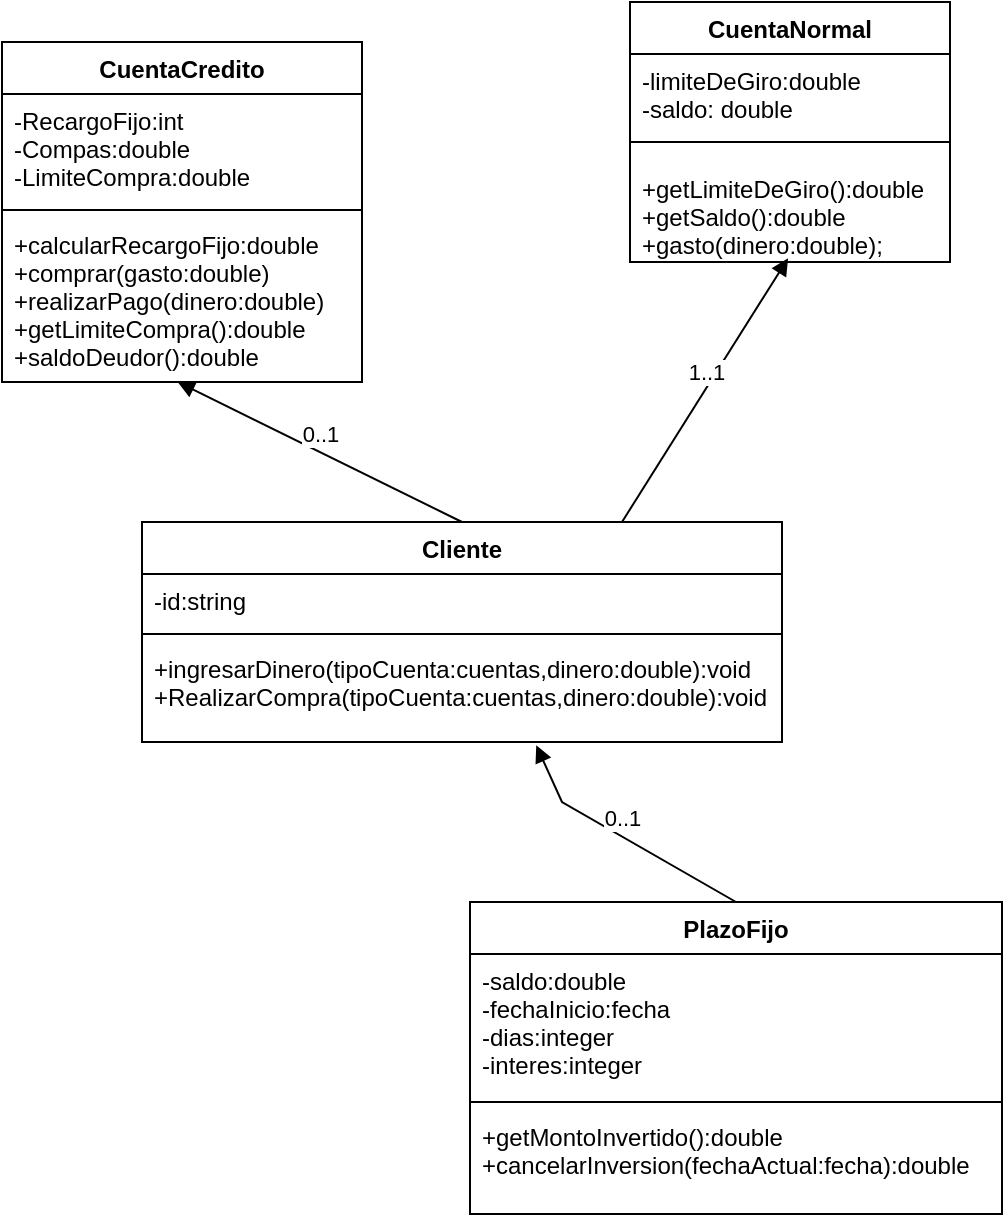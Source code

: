 <mxfile version="20.3.0" type="device"><diagram id="mG5I_5NBAEdhWIWn509f" name="Página-1"><mxGraphModel dx="1214" dy="1651" grid="1" gridSize="10" guides="1" tooltips="1" connect="1" arrows="1" fold="1" page="1" pageScale="1" pageWidth="827" pageHeight="1169" math="0" shadow="0"><root><mxCell id="0"/><mxCell id="1" parent="0"/><mxCell id="leSOSMZdZCsLba5Jt4Ol-1" value="CuentaCredito" style="swimlane;fontStyle=1;align=center;verticalAlign=top;childLayout=stackLayout;horizontal=1;startSize=26;horizontalStack=0;resizeParent=1;resizeParentMax=0;resizeLast=0;collapsible=1;marginBottom=0;" vertex="1" parent="1"><mxGeometry x="20" y="-40" width="180" height="170" as="geometry"/></mxCell><mxCell id="leSOSMZdZCsLba5Jt4Ol-2" value="-RecargoFijo:int&#10;-Compas:double&#10;-LimiteCompra:double" style="text;strokeColor=none;fillColor=none;align=left;verticalAlign=top;spacingLeft=4;spacingRight=4;overflow=hidden;rotatable=0;points=[[0,0.5],[1,0.5]];portConstraint=eastwest;" vertex="1" parent="leSOSMZdZCsLba5Jt4Ol-1"><mxGeometry y="26" width="180" height="54" as="geometry"/></mxCell><mxCell id="leSOSMZdZCsLba5Jt4Ol-3" value="" style="line;strokeWidth=1;fillColor=none;align=left;verticalAlign=middle;spacingTop=-1;spacingLeft=3;spacingRight=3;rotatable=0;labelPosition=right;points=[];portConstraint=eastwest;strokeColor=inherit;" vertex="1" parent="leSOSMZdZCsLba5Jt4Ol-1"><mxGeometry y="80" width="180" height="8" as="geometry"/></mxCell><mxCell id="leSOSMZdZCsLba5Jt4Ol-4" value="+calcularRecargoFijo:double&#10;+comprar(gasto:double)&#10;+realizarPago(dinero:double)&#10;+getLimiteCompra():double&#10;+saldoDeudor():double" style="text;strokeColor=none;fillColor=none;align=left;verticalAlign=top;spacingLeft=4;spacingRight=4;overflow=hidden;rotatable=0;points=[[0,0.5],[1,0.5]];portConstraint=eastwest;" vertex="1" parent="leSOSMZdZCsLba5Jt4Ol-1"><mxGeometry y="88" width="180" height="82" as="geometry"/></mxCell><mxCell id="leSOSMZdZCsLba5Jt4Ol-5" value="CuentaNormal" style="swimlane;fontStyle=1;align=center;verticalAlign=top;childLayout=stackLayout;horizontal=1;startSize=26;horizontalStack=0;resizeParent=1;resizeParentMax=0;resizeLast=0;collapsible=1;marginBottom=0;" vertex="1" parent="1"><mxGeometry x="334" y="-60" width="160" height="130" as="geometry"/></mxCell><mxCell id="leSOSMZdZCsLba5Jt4Ol-6" value="-limiteDeGiro:double&#10;-saldo: double" style="text;strokeColor=none;fillColor=none;align=left;verticalAlign=top;spacingLeft=4;spacingRight=4;overflow=hidden;rotatable=0;points=[[0,0.5],[1,0.5]];portConstraint=eastwest;" vertex="1" parent="leSOSMZdZCsLba5Jt4Ol-5"><mxGeometry y="26" width="160" height="34" as="geometry"/></mxCell><mxCell id="leSOSMZdZCsLba5Jt4Ol-7" value="" style="line;strokeWidth=1;fillColor=none;align=left;verticalAlign=middle;spacingTop=-1;spacingLeft=3;spacingRight=3;rotatable=0;labelPosition=right;points=[];portConstraint=eastwest;strokeColor=inherit;" vertex="1" parent="leSOSMZdZCsLba5Jt4Ol-5"><mxGeometry y="60" width="160" height="20" as="geometry"/></mxCell><mxCell id="leSOSMZdZCsLba5Jt4Ol-8" value="+getLimiteDeGiro():double&#10;+getSaldo():double&#10;+gasto(dinero:double);" style="text;strokeColor=none;fillColor=none;align=left;verticalAlign=top;spacingLeft=4;spacingRight=4;overflow=hidden;rotatable=0;points=[[0,0.5],[1,0.5]];portConstraint=eastwest;" vertex="1" parent="leSOSMZdZCsLba5Jt4Ol-5"><mxGeometry y="80" width="160" height="50" as="geometry"/></mxCell><mxCell id="leSOSMZdZCsLba5Jt4Ol-9" value="Cliente" style="swimlane;fontStyle=1;align=center;verticalAlign=top;childLayout=stackLayout;horizontal=1;startSize=26;horizontalStack=0;resizeParent=1;resizeParentMax=0;resizeLast=0;collapsible=1;marginBottom=0;" vertex="1" parent="1"><mxGeometry x="90" y="200" width="320" height="110" as="geometry"/></mxCell><mxCell id="leSOSMZdZCsLba5Jt4Ol-10" value="-id:string" style="text;strokeColor=none;fillColor=none;align=left;verticalAlign=top;spacingLeft=4;spacingRight=4;overflow=hidden;rotatable=0;points=[[0,0.5],[1,0.5]];portConstraint=eastwest;" vertex="1" parent="leSOSMZdZCsLba5Jt4Ol-9"><mxGeometry y="26" width="320" height="26" as="geometry"/></mxCell><mxCell id="leSOSMZdZCsLba5Jt4Ol-11" value="" style="line;strokeWidth=1;fillColor=none;align=left;verticalAlign=middle;spacingTop=-1;spacingLeft=3;spacingRight=3;rotatable=0;labelPosition=right;points=[];portConstraint=eastwest;strokeColor=inherit;" vertex="1" parent="leSOSMZdZCsLba5Jt4Ol-9"><mxGeometry y="52" width="320" height="8" as="geometry"/></mxCell><mxCell id="leSOSMZdZCsLba5Jt4Ol-12" value="+ingresarDinero(tipoCuenta:cuentas,dinero:double):void&#10;+RealizarCompra(tipoCuenta:cuentas,dinero:double):void" style="text;strokeColor=none;fillColor=none;align=left;verticalAlign=top;spacingLeft=4;spacingRight=4;overflow=hidden;rotatable=0;points=[[0,0.5],[1,0.5]];portConstraint=eastwest;" vertex="1" parent="leSOSMZdZCsLba5Jt4Ol-9"><mxGeometry y="60" width="320" height="50" as="geometry"/></mxCell><mxCell id="leSOSMZdZCsLba5Jt4Ol-14" value="0..1" style="html=1;verticalAlign=bottom;endArrow=block;rounded=0;exitX=0.5;exitY=0;exitDx=0;exitDy=0;entryX=0.488;entryY=1;entryDx=0;entryDy=0;entryPerimeter=0;" edge="1" parent="1" source="leSOSMZdZCsLba5Jt4Ol-9" target="leSOSMZdZCsLba5Jt4Ol-4"><mxGeometry width="80" relative="1" as="geometry"><mxPoint x="370" y="250" as="sourcePoint"/><mxPoint x="450" y="250" as="targetPoint"/></mxGeometry></mxCell><mxCell id="leSOSMZdZCsLba5Jt4Ol-15" value="1..1" style="html=1;verticalAlign=bottom;endArrow=block;rounded=0;entryX=0.494;entryY=0.962;entryDx=0;entryDy=0;entryPerimeter=0;exitX=0.75;exitY=0;exitDx=0;exitDy=0;" edge="1" parent="1" source="leSOSMZdZCsLba5Jt4Ol-9" target="leSOSMZdZCsLba5Jt4Ol-8"><mxGeometry width="80" relative="1" as="geometry"><mxPoint x="230" y="200" as="sourcePoint"/><mxPoint x="310" y="200" as="targetPoint"/></mxGeometry></mxCell><mxCell id="leSOSMZdZCsLba5Jt4Ol-16" value="PlazoFijo" style="swimlane;fontStyle=1;align=center;verticalAlign=top;childLayout=stackLayout;horizontal=1;startSize=26;horizontalStack=0;resizeParent=1;resizeParentMax=0;resizeLast=0;collapsible=1;marginBottom=0;" vertex="1" parent="1"><mxGeometry x="254" y="390" width="266" height="156" as="geometry"/></mxCell><mxCell id="leSOSMZdZCsLba5Jt4Ol-17" value="-saldo:double&#10;-fechaInicio:fecha&#10;-dias:integer&#10;-interes:integer" style="text;strokeColor=none;fillColor=none;align=left;verticalAlign=top;spacingLeft=4;spacingRight=4;overflow=hidden;rotatable=0;points=[[0,0.5],[1,0.5]];portConstraint=eastwest;" vertex="1" parent="leSOSMZdZCsLba5Jt4Ol-16"><mxGeometry y="26" width="266" height="70" as="geometry"/></mxCell><mxCell id="leSOSMZdZCsLba5Jt4Ol-18" value="" style="line;strokeWidth=1;fillColor=none;align=left;verticalAlign=middle;spacingTop=-1;spacingLeft=3;spacingRight=3;rotatable=0;labelPosition=right;points=[];portConstraint=eastwest;strokeColor=inherit;" vertex="1" parent="leSOSMZdZCsLba5Jt4Ol-16"><mxGeometry y="96" width="266" height="8" as="geometry"/></mxCell><mxCell id="leSOSMZdZCsLba5Jt4Ol-19" value="+getMontoInvertido():double&#10;+cancelarInversion(fechaActual:fecha):double" style="text;strokeColor=none;fillColor=none;align=left;verticalAlign=top;spacingLeft=4;spacingRight=4;overflow=hidden;rotatable=0;points=[[0,0.5],[1,0.5]];portConstraint=eastwest;" vertex="1" parent="leSOSMZdZCsLba5Jt4Ol-16"><mxGeometry y="104" width="266" height="52" as="geometry"/></mxCell><mxCell id="leSOSMZdZCsLba5Jt4Ol-24" value="0..1" style="html=1;verticalAlign=bottom;endArrow=block;rounded=0;exitX=0.5;exitY=0;exitDx=0;exitDy=0;entryX=0.616;entryY=1.033;entryDx=0;entryDy=0;entryPerimeter=0;" edge="1" parent="1" source="leSOSMZdZCsLba5Jt4Ol-16" target="leSOSMZdZCsLba5Jt4Ol-12"><mxGeometry width="80" relative="1" as="geometry"><mxPoint x="270" y="300" as="sourcePoint"/><mxPoint x="350" y="300" as="targetPoint"/><Array as="points"><mxPoint x="300" y="340"/></Array></mxGeometry></mxCell></root></mxGraphModel></diagram></mxfile>